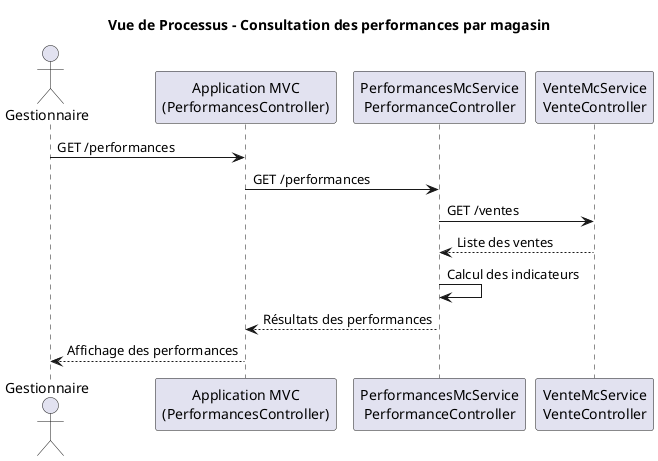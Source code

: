 @startuml VueProcessus_Performances
title Vue de Processus – Consultation des performances par magasin

actor Gestionnaire
participant "Application MVC\n(PerformancesController)" as UI
participant "PerformancesMcService\nPerformanceController" as Performance
participant "VenteMcService\nVenteController" as Vente

Gestionnaire -> UI : GET /performances
UI -> Performance : GET /performances

Performance -> Vente : GET /ventes
Vente --> Performance : Liste des ventes

Performance -> Performance : Calcul des indicateurs
Performance --> UI : Résultats des performances
UI --> Gestionnaire : Affichage des performances

@enduml
